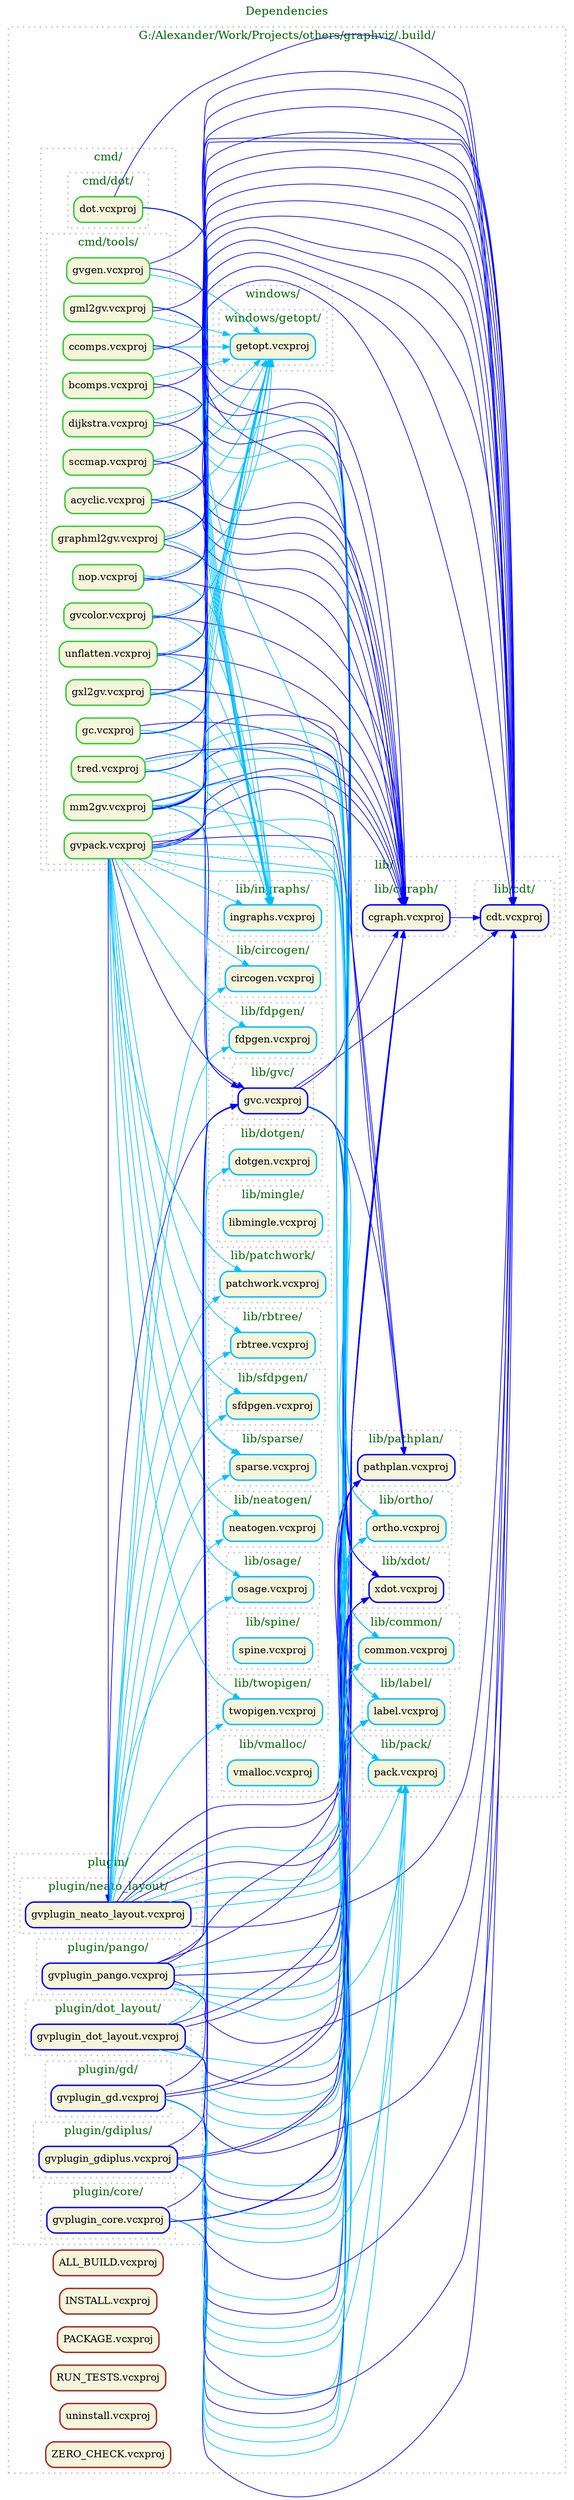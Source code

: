 // Dependencies for projects
digraph Dependencies {
	color=grey fontcolor=darkgreen fontsize=16 labelloc=t rankdir=LR style="dotted, bold"
	node [color=brown fillcolor=beige penwidth=2 shape=box style="filled, rounded"]
	edge [color=brown]
	label=Dependencies
	node3 -> node20 [color=deepskyblue tooltip="unflatten.vcxproj -> getopt.vcxproj"]
	node3 -> node27 [color=deepskyblue tooltip="unflatten.vcxproj -> ingraphs.vcxproj"]
	node3 -> node38 [color=blue tooltip="unflatten.vcxproj -> cdt.vcxproj"]
	node3 -> node51 [color=blue tooltip="unflatten.vcxproj -> cgraph.vcxproj"]
	node6 -> node20 [color=deepskyblue tooltip="gc.vcxproj -> getopt.vcxproj"]
	node6 -> node27 [color=deepskyblue tooltip="gc.vcxproj -> ingraphs.vcxproj"]
	node6 -> node38 [color=blue tooltip="gc.vcxproj -> cdt.vcxproj"]
	node6 -> node51 [color=blue tooltip="gc.vcxproj -> cgraph.vcxproj"]
	node7 -> node20 [color=deepskyblue tooltip="gvcolor.vcxproj -> getopt.vcxproj"]
	node7 -> node27 [color=deepskyblue tooltip="gvcolor.vcxproj -> ingraphs.vcxproj"]
	node7 -> node38 [color=blue tooltip="gvcolor.vcxproj -> cdt.vcxproj"]
	node7 -> node51 [color=blue tooltip="gvcolor.vcxproj -> cgraph.vcxproj"]
	node9 -> node20 [color=deepskyblue tooltip="nop.vcxproj -> getopt.vcxproj"]
	node9 -> node27 [color=deepskyblue tooltip="nop.vcxproj -> ingraphs.vcxproj"]
	node9 -> node38 [color=blue tooltip="nop.vcxproj -> cdt.vcxproj"]
	node9 -> node51 [color=blue tooltip="nop.vcxproj -> cgraph.vcxproj"]
	node10 -> node2 [color=deepskyblue tooltip="gvplugin_dot_layout.vcxproj -> pack.vcxproj"]
	node10 -> node32 [color=deepskyblue tooltip="gvplugin_dot_layout.vcxproj -> label.vcxproj"]
	node10 -> node5 [color=deepskyblue tooltip="gvplugin_dot_layout.vcxproj -> common.vcxproj"]
	node10 -> node22 [color=blue tooltip="gvplugin_dot_layout.vcxproj -> xdot.vcxproj"]
	node10 -> node23 [color=blue tooltip="gvplugin_dot_layout.vcxproj -> gvc.vcxproj"]
	node10 -> node49 [color=deepskyblue tooltip="gvplugin_dot_layout.vcxproj -> dotgen.vcxproj"]
	node10 -> node38 [color=blue tooltip="gvplugin_dot_layout.vcxproj -> cdt.vcxproj"]
	node10 -> node41 [color=deepskyblue tooltip="gvplugin_dot_layout.vcxproj -> ortho.vcxproj"]
	node10 -> node51 [color=blue tooltip="gvplugin_dot_layout.vcxproj -> cgraph.vcxproj"]
	node10 -> node14 [color=blue tooltip="gvplugin_dot_layout.vcxproj -> pathplan.vcxproj"]
	node11 -> node2 [color=deepskyblue tooltip="mm2gv.vcxproj -> pack.vcxproj"]
	node11 -> node19 [color=deepskyblue tooltip="mm2gv.vcxproj -> sparse.vcxproj"]
	node11 -> node20 [color=deepskyblue tooltip="mm2gv.vcxproj -> getopt.vcxproj"]
	node11 -> node32 [color=deepskyblue tooltip="mm2gv.vcxproj -> label.vcxproj"]
	node11 -> node5 [color=deepskyblue tooltip="mm2gv.vcxproj -> common.vcxproj"]
	node11 -> node22 [color=blue tooltip="mm2gv.vcxproj -> xdot.vcxproj"]
	node11 -> node23 [color=blue tooltip="mm2gv.vcxproj -> gvc.vcxproj"]
	node11 -> node38 [color=blue tooltip="mm2gv.vcxproj -> cdt.vcxproj"]
	node11 -> node41 [color=deepskyblue tooltip="mm2gv.vcxproj -> ortho.vcxproj"]
	node11 -> node51 [color=blue tooltip="mm2gv.vcxproj -> cgraph.vcxproj"]
	node11 -> node14 [color=blue tooltip="mm2gv.vcxproj -> pathplan.vcxproj"]
	node13 -> node2 [color=deepskyblue tooltip="gvplugin_pango.vcxproj -> pack.vcxproj"]
	node13 -> node32 [color=deepskyblue tooltip="gvplugin_pango.vcxproj -> label.vcxproj"]
	node13 -> node5 [color=deepskyblue tooltip="gvplugin_pango.vcxproj -> common.vcxproj"]
	node13 -> node22 [color=blue tooltip="gvplugin_pango.vcxproj -> xdot.vcxproj"]
	node13 -> node23 [color=blue tooltip="gvplugin_pango.vcxproj -> gvc.vcxproj"]
	node13 -> node38 [color=blue tooltip="gvplugin_pango.vcxproj -> cdt.vcxproj"]
	node13 -> node41 [color=deepskyblue tooltip="gvplugin_pango.vcxproj -> ortho.vcxproj"]
	node13 -> node51 [color=blue tooltip="gvplugin_pango.vcxproj -> cgraph.vcxproj"]
	node13 -> node14 [color=blue tooltip="gvplugin_pango.vcxproj -> pathplan.vcxproj"]
	node15 -> node20 [color=deepskyblue tooltip="graphml2gv.vcxproj -> getopt.vcxproj"]
	node15 -> node27 [color=deepskyblue tooltip="graphml2gv.vcxproj -> ingraphs.vcxproj"]
	node15 -> node38 [color=blue tooltip="graphml2gv.vcxproj -> cdt.vcxproj"]
	node15 -> node51 [color=blue tooltip="graphml2gv.vcxproj -> cgraph.vcxproj"]
	node16 -> node20 [color=deepskyblue tooltip="acyclic.vcxproj -> getopt.vcxproj"]
	node16 -> node27 [color=deepskyblue tooltip="acyclic.vcxproj -> ingraphs.vcxproj"]
	node16 -> node38 [color=blue tooltip="acyclic.vcxproj -> cdt.vcxproj"]
	node16 -> node51 [color=blue tooltip="acyclic.vcxproj -> cgraph.vcxproj"]
	node17 -> node51 [color=blue tooltip="gvgen.vcxproj -> cgraph.vcxproj"]
	node17 -> node38 [color=blue tooltip="gvgen.vcxproj -> cdt.vcxproj"]
	node17 -> node20 [color=deepskyblue tooltip="gvgen.vcxproj -> getopt.vcxproj"]
	node18 -> node20 [color=deepskyblue tooltip="sccmap.vcxproj -> getopt.vcxproj"]
	node18 -> node27 [color=deepskyblue tooltip="sccmap.vcxproj -> ingraphs.vcxproj"]
	node18 -> node38 [color=blue tooltip="sccmap.vcxproj -> cdt.vcxproj"]
	node18 -> node51 [color=blue tooltip="sccmap.vcxproj -> cgraph.vcxproj"]
	node23 -> node2 [color=deepskyblue tooltip="gvc.vcxproj -> pack.vcxproj"]
	node23 -> node32 [color=deepskyblue tooltip="gvc.vcxproj -> label.vcxproj"]
	node23 -> node5 [color=deepskyblue tooltip="gvc.vcxproj -> common.vcxproj"]
	node23 -> node22 [color=blue tooltip="gvc.vcxproj -> xdot.vcxproj"]
	node23 -> node38 [color=blue tooltip="gvc.vcxproj -> cdt.vcxproj"]
	node23 -> node41 [color=deepskyblue tooltip="gvc.vcxproj -> ortho.vcxproj"]
	node23 -> node51 [color=blue tooltip="gvc.vcxproj -> cgraph.vcxproj"]
	node23 -> node14 [color=blue tooltip="gvc.vcxproj -> pathplan.vcxproj"]
	node24 -> node20 [color=deepskyblue tooltip="dijkstra.vcxproj -> getopt.vcxproj"]
	node24 -> node27 [color=deepskyblue tooltip="dijkstra.vcxproj -> ingraphs.vcxproj"]
	node24 -> node38 [color=blue tooltip="dijkstra.vcxproj -> cdt.vcxproj"]
	node24 -> node51 [color=blue tooltip="dijkstra.vcxproj -> cgraph.vcxproj"]
	node28 -> node20 [color=deepskyblue tooltip="gml2gv.vcxproj -> getopt.vcxproj"]
	node28 -> node27 [color=deepskyblue tooltip="gml2gv.vcxproj -> ingraphs.vcxproj"]
	node28 -> node38 [color=blue tooltip="gml2gv.vcxproj -> cdt.vcxproj"]
	node28 -> node51 [color=blue tooltip="gml2gv.vcxproj -> cgraph.vcxproj"]
	node29 -> node20 [color=deepskyblue tooltip="bcomps.vcxproj -> getopt.vcxproj"]
	node29 -> node27 [color=deepskyblue tooltip="bcomps.vcxproj -> ingraphs.vcxproj"]
	node29 -> node38 [color=blue tooltip="bcomps.vcxproj -> cdt.vcxproj"]
	node29 -> node51 [color=blue tooltip="bcomps.vcxproj -> cgraph.vcxproj"]
	node31 -> node1 [color=deepskyblue tooltip="gvpack.vcxproj -> osage.vcxproj"]
	node31 -> node2 [color=deepskyblue tooltip="gvpack.vcxproj -> pack.vcxproj"]
	node31 -> node5 [color=deepskyblue tooltip="gvpack.vcxproj -> common.vcxproj"]
	node31 -> node14 [color=blue tooltip="gvpack.vcxproj -> pathplan.vcxproj"]
	node31 -> node19 [color=deepskyblue tooltip="gvpack.vcxproj -> sparse.vcxproj"]
	node31 -> node20 [color=deepskyblue tooltip="gvpack.vcxproj -> getopt.vcxproj"]
	node31 -> node21 [color=deepskyblue tooltip="gvpack.vcxproj -> patchwork.vcxproj"]
	node31 -> node22 [color=blue tooltip="gvpack.vcxproj -> xdot.vcxproj"]
	node31 -> node23 [color=blue tooltip="gvpack.vcxproj -> gvc.vcxproj"]
	node31 -> node25 [color=deepskyblue tooltip="gvpack.vcxproj -> rbtree.vcxproj"]
	node31 -> node27 [color=deepskyblue tooltip="gvpack.vcxproj -> ingraphs.vcxproj"]
	node31 -> node30 [color=deepskyblue tooltip="gvpack.vcxproj -> fdpgen.vcxproj"]
	node31 -> node32 [color=deepskyblue tooltip="gvpack.vcxproj -> label.vcxproj"]
	node31 -> node38 [color=blue tooltip="gvpack.vcxproj -> cdt.vcxproj"]
	node31 -> node40 [color=deepskyblue tooltip="gvpack.vcxproj -> twopigen.vcxproj"]
	node31 -> node41 [color=deepskyblue tooltip="gvpack.vcxproj -> ortho.vcxproj"]
	node31 -> node42 [color=deepskyblue tooltip="gvpack.vcxproj -> sfdpgen.vcxproj"]
	node31 -> node43 [color=deepskyblue tooltip="gvpack.vcxproj -> circogen.vcxproj"]
	node31 -> node48 [color=blue tooltip="gvpack.vcxproj -> gvplugin_neato_layout.vcxproj"]
	node31 -> node50 [color=deepskyblue tooltip="gvpack.vcxproj -> neatogen.vcxproj"]
	node31 -> node51 [color=blue tooltip="gvpack.vcxproj -> cgraph.vcxproj"]
	node34 -> node20 [color=deepskyblue tooltip="ccomps.vcxproj -> getopt.vcxproj"]
	node34 -> node27 [color=deepskyblue tooltip="ccomps.vcxproj -> ingraphs.vcxproj"]
	node34 -> node38 [color=blue tooltip="ccomps.vcxproj -> cdt.vcxproj"]
	node34 -> node51 [color=blue tooltip="ccomps.vcxproj -> cgraph.vcxproj"]
	node35 -> node2 [color=deepskyblue tooltip="gvplugin_core.vcxproj -> pack.vcxproj"]
	node35 -> node32 [color=deepskyblue tooltip="gvplugin_core.vcxproj -> label.vcxproj"]
	node35 -> node5 [color=deepskyblue tooltip="gvplugin_core.vcxproj -> common.vcxproj"]
	node35 -> node22 [color=blue tooltip="gvplugin_core.vcxproj -> xdot.vcxproj"]
	node35 -> node23 [color=blue tooltip="gvplugin_core.vcxproj -> gvc.vcxproj"]
	node35 -> node38 [color=blue tooltip="gvplugin_core.vcxproj -> cdt.vcxproj"]
	node35 -> node41 [color=deepskyblue tooltip="gvplugin_core.vcxproj -> ortho.vcxproj"]
	node35 -> node51 [color=blue tooltip="gvplugin_core.vcxproj -> cgraph.vcxproj"]
	node35 -> node14 [color=blue tooltip="gvplugin_core.vcxproj -> pathplan.vcxproj"]
	node36 -> node2 [color=deepskyblue tooltip="dot.vcxproj -> pack.vcxproj"]
	node36 -> node32 [color=deepskyblue tooltip="dot.vcxproj -> label.vcxproj"]
	node36 -> node5 [color=deepskyblue tooltip="dot.vcxproj -> common.vcxproj"]
	node36 -> node22 [color=blue tooltip="dot.vcxproj -> xdot.vcxproj"]
	node36 -> node23 [color=blue tooltip="dot.vcxproj -> gvc.vcxproj"]
	node36 -> node38 [color=blue tooltip="dot.vcxproj -> cdt.vcxproj"]
	node36 -> node41 [color=deepskyblue tooltip="dot.vcxproj -> ortho.vcxproj"]
	node36 -> node51 [color=blue tooltip="dot.vcxproj -> cgraph.vcxproj"]
	node36 -> node14 [color=blue tooltip="dot.vcxproj -> pathplan.vcxproj"]
	node39 -> node20 [color=deepskyblue tooltip="tred.vcxproj -> getopt.vcxproj"]
	node39 -> node5 [color=deepskyblue tooltip="tred.vcxproj -> common.vcxproj"]
	node39 -> node27 [color=deepskyblue tooltip="tred.vcxproj -> ingraphs.vcxproj"]
	node39 -> node38 [color=blue tooltip="tred.vcxproj -> cdt.vcxproj"]
	node39 -> node51 [color=blue tooltip="tred.vcxproj -> cgraph.vcxproj"]
	node44 -> node2 [color=deepskyblue tooltip="gvplugin_gdiplus.vcxproj -> pack.vcxproj"]
	node44 -> node32 [color=deepskyblue tooltip="gvplugin_gdiplus.vcxproj -> label.vcxproj"]
	node44 -> node5 [color=deepskyblue tooltip="gvplugin_gdiplus.vcxproj -> common.vcxproj"]
	node44 -> node22 [color=blue tooltip="gvplugin_gdiplus.vcxproj -> xdot.vcxproj"]
	node44 -> node23 [color=blue tooltip="gvplugin_gdiplus.vcxproj -> gvc.vcxproj"]
	node44 -> node38 [color=blue tooltip="gvplugin_gdiplus.vcxproj -> cdt.vcxproj"]
	node44 -> node41 [color=deepskyblue tooltip="gvplugin_gdiplus.vcxproj -> ortho.vcxproj"]
	node44 -> node51 [color=blue tooltip="gvplugin_gdiplus.vcxproj -> cgraph.vcxproj"]
	node44 -> node14 [color=blue tooltip="gvplugin_gdiplus.vcxproj -> pathplan.vcxproj"]
	node46 -> node20 [color=deepskyblue tooltip="gxl2gv.vcxproj -> getopt.vcxproj"]
	node46 -> node27 [color=deepskyblue tooltip="gxl2gv.vcxproj -> ingraphs.vcxproj"]
	node46 -> node38 [color=blue tooltip="gxl2gv.vcxproj -> cdt.vcxproj"]
	node46 -> node51 [color=blue tooltip="gxl2gv.vcxproj -> cgraph.vcxproj"]
	node48 -> node1 [color=deepskyblue tooltip="gvplugin_neato_layout.vcxproj -> osage.vcxproj"]
	node48 -> node2 [color=deepskyblue tooltip="gvplugin_neato_layout.vcxproj -> pack.vcxproj"]
	node48 -> node19 [color=deepskyblue tooltip="gvplugin_neato_layout.vcxproj -> sparse.vcxproj"]
	node48 -> node30 [color=deepskyblue tooltip="gvplugin_neato_layout.vcxproj -> fdpgen.vcxproj"]
	node48 -> node43 [color=deepskyblue tooltip="gvplugin_neato_layout.vcxproj -> circogen.vcxproj"]
	node48 -> node32 [color=deepskyblue tooltip="gvplugin_neato_layout.vcxproj -> label.vcxproj"]
	node48 -> node5 [color=deepskyblue tooltip="gvplugin_neato_layout.vcxproj -> common.vcxproj"]
	node48 -> node21 [color=deepskyblue tooltip="gvplugin_neato_layout.vcxproj -> patchwork.vcxproj"]
	node48 -> node22 [color=blue tooltip="gvplugin_neato_layout.vcxproj -> xdot.vcxproj"]
	node48 -> node23 [color=blue tooltip="gvplugin_neato_layout.vcxproj -> gvc.vcxproj"]
	node48 -> node50 [color=deepskyblue tooltip="gvplugin_neato_layout.vcxproj -> neatogen.vcxproj"]
	node48 -> node38 [color=blue tooltip="gvplugin_neato_layout.vcxproj -> cdt.vcxproj"]
	node48 -> node25 [color=deepskyblue tooltip="gvplugin_neato_layout.vcxproj -> rbtree.vcxproj"]
	node48 -> node42 [color=deepskyblue tooltip="gvplugin_neato_layout.vcxproj -> sfdpgen.vcxproj"]
	node48 -> node40 [color=deepskyblue tooltip="gvplugin_neato_layout.vcxproj -> twopigen.vcxproj"]
	node48 -> node41 [color=deepskyblue tooltip="gvplugin_neato_layout.vcxproj -> ortho.vcxproj"]
	node48 -> node51 [color=blue tooltip="gvplugin_neato_layout.vcxproj -> cgraph.vcxproj"]
	node48 -> node14 [color=blue tooltip="gvplugin_neato_layout.vcxproj -> pathplan.vcxproj"]
	node51 -> node38 [color=blue tooltip="cgraph.vcxproj -> cdt.vcxproj"]
	node52 -> node2 [color=deepskyblue tooltip="gvplugin_gd.vcxproj -> pack.vcxproj"]
	node52 -> node32 [color=deepskyblue tooltip="gvplugin_gd.vcxproj -> label.vcxproj"]
	node52 -> node5 [color=deepskyblue tooltip="gvplugin_gd.vcxproj -> common.vcxproj"]
	node52 -> node22 [color=blue tooltip="gvplugin_gd.vcxproj -> xdot.vcxproj"]
	node52 -> node23 [color=blue tooltip="gvplugin_gd.vcxproj -> gvc.vcxproj"]
	node52 -> node38 [color=blue tooltip="gvplugin_gd.vcxproj -> cdt.vcxproj"]
	node52 -> node41 [color=deepskyblue tooltip="gvplugin_gd.vcxproj -> ortho.vcxproj"]
	node52 -> node51 [color=blue tooltip="gvplugin_gd.vcxproj -> cgraph.vcxproj"]
	node52 -> node14 [color=blue tooltip="gvplugin_gd.vcxproj -> pathplan.vcxproj"]
	subgraph cluster_G__Alexander_Work_Projects_others_graphviz__build {
		label="G:/Alexander/Work/Projects/others/graphviz/.build/"
		node45 [label="ALL_BUILD.vcxproj" color=brown tooltip="G:\Alexander\Work\Projects\others\graphviz\.build\ALL_BUILD.vcxproj"]
		node8 [label="INSTALL.vcxproj" color=brown tooltip="G:\Alexander\Work\Projects\others\graphviz\.build\INSTALL.vcxproj"]
		node37 [label="PACKAGE.vcxproj" color=brown tooltip="G:\Alexander\Work\Projects\others\graphviz\.build\PACKAGE.vcxproj"]
		node26 [label="RUN_TESTS.vcxproj" color=brown tooltip="G:\Alexander\Work\Projects\others\graphviz\.build\RUN_TESTS.vcxproj"]
		node47 [label="uninstall.vcxproj" color=brown tooltip="G:\Alexander\Work\Projects\others\graphviz\.build\uninstall.vcxproj"]
		node4 [label="ZERO_CHECK.vcxproj" color=brown tooltip="G:\Alexander\Work\Projects\others\graphviz\.build\ZERO_CHECK.vcxproj"]
		subgraph cluster_G__Alexander_Work_Projects_others_graphviz__build_cmd {
			label="cmd/"
			subgraph cluster_G__Alexander_Work_Projects_others_graphviz__build_cmd_dot {
				label="cmd/dot/"
				node36 [label="dot.vcxproj" color=limegreen tooltip="G:\Alexander\Work\Projects\others\graphviz\.build\cmd\dot\dot.vcxproj"]
			}
			subgraph cluster_G__Alexander_Work_Projects_others_graphviz__build_cmd_tools {
				label="cmd/tools/"
				node16 [label="acyclic.vcxproj" color=limegreen tooltip="G:\Alexander\Work\Projects\others\graphviz\.build\cmd\tools\acyclic.vcxproj"]
				node29 [label="bcomps.vcxproj" color=limegreen tooltip="G:\Alexander\Work\Projects\others\graphviz\.build\cmd\tools\bcomps.vcxproj"]
				node34 [label="ccomps.vcxproj" color=limegreen tooltip="G:\Alexander\Work\Projects\others\graphviz\.build\cmd\tools\ccomps.vcxproj"]
				node24 [label="dijkstra.vcxproj" color=limegreen tooltip="G:\Alexander\Work\Projects\others\graphviz\.build\cmd\tools\dijkstra.vcxproj"]
				node6 [label="gc.vcxproj" color=limegreen tooltip="G:\Alexander\Work\Projects\others\graphviz\.build\cmd\tools\gc.vcxproj"]
				node28 [label="gml2gv.vcxproj" color=limegreen tooltip="G:\Alexander\Work\Projects\others\graphviz\.build\cmd\tools\gml2gv.vcxproj"]
				node15 [label="graphml2gv.vcxproj" color=limegreen tooltip="G:\Alexander\Work\Projects\others\graphviz\.build\cmd\tools\graphml2gv.vcxproj"]
				node7 [label="gvcolor.vcxproj" color=limegreen tooltip="G:\Alexander\Work\Projects\others\graphviz\.build\cmd\tools\gvcolor.vcxproj"]
				node17 [label="gvgen.vcxproj" color=limegreen tooltip="G:\Alexander\Work\Projects\others\graphviz\.build\cmd\tools\gvgen.vcxproj"]
				node31 [label="gvpack.vcxproj" color=limegreen tooltip="G:\Alexander\Work\Projects\others\graphviz\.build\cmd\tools\gvpack.vcxproj"]
				node46 [label="gxl2gv.vcxproj" color=limegreen tooltip="G:\Alexander\Work\Projects\others\graphviz\.build\cmd\tools\gxl2gv.vcxproj"]
				node11 [label="mm2gv.vcxproj" color=limegreen tooltip="G:\Alexander\Work\Projects\others\graphviz\.build\cmd\tools\mm2gv.vcxproj"]
				node9 [label="nop.vcxproj" color=limegreen tooltip="G:\Alexander\Work\Projects\others\graphviz\.build\cmd\tools\nop.vcxproj"]
				node18 [label="sccmap.vcxproj" color=limegreen tooltip="G:\Alexander\Work\Projects\others\graphviz\.build\cmd\tools\sccmap.vcxproj"]
				node39 [label="tred.vcxproj" color=limegreen tooltip="G:\Alexander\Work\Projects\others\graphviz\.build\cmd\tools\tred.vcxproj"]
				node3 [label="unflatten.vcxproj" color=limegreen tooltip="G:\Alexander\Work\Projects\others\graphviz\.build\cmd\tools\unflatten.vcxproj"]
			}
		}
		subgraph cluster_G__Alexander_Work_Projects_others_graphviz__build_lib {
			label="lib/"
			subgraph cluster_G__Alexander_Work_Projects_others_graphviz__build_lib_cdt {
				label="lib/cdt/"
				node38 [label="cdt.vcxproj" color=blue tooltip="G:\Alexander\Work\Projects\others\graphviz\.build\lib\cdt\cdt.vcxproj"]
			}
			subgraph cluster_G__Alexander_Work_Projects_others_graphviz__build_lib_cgraph {
				label="lib/cgraph/"
				node51 [label="cgraph.vcxproj" color=blue tooltip="G:\Alexander\Work\Projects\others\graphviz\.build\lib\cgraph\cgraph.vcxproj"]
			}
			subgraph cluster_G__Alexander_Work_Projects_others_graphviz__build_lib_circogen {
				label="lib/circogen/"
				node43 [label="circogen.vcxproj" color=deepskyblue tooltip="G:\Alexander\Work\Projects\others\graphviz\.build\lib\circogen\circogen.vcxproj"]
			}
			subgraph cluster_G__Alexander_Work_Projects_others_graphviz__build_lib_common {
				label="lib/common/"
				node5 [label="common.vcxproj" color=deepskyblue tooltip="G:\Alexander\Work\Projects\others\graphviz\.build\lib\common\common.vcxproj"]
			}
			subgraph cluster_G__Alexander_Work_Projects_others_graphviz__build_lib_dotgen {
				label="lib/dotgen/"
				node49 [label="dotgen.vcxproj" color=deepskyblue tooltip="G:\Alexander\Work\Projects\others\graphviz\.build\lib\dotgen\dotgen.vcxproj"]
			}
			subgraph cluster_G__Alexander_Work_Projects_others_graphviz__build_lib_fdpgen {
				label="lib/fdpgen/"
				node30 [label="fdpgen.vcxproj" color=deepskyblue tooltip="G:\Alexander\Work\Projects\others\graphviz\.build\lib\fdpgen\fdpgen.vcxproj"]
			}
			subgraph cluster_G__Alexander_Work_Projects_others_graphviz__build_lib_gvc {
				label="lib/gvc/"
				node23 [label="gvc.vcxproj" color=blue tooltip="G:\Alexander\Work\Projects\others\graphviz\.build\lib\gvc\gvc.vcxproj"]
			}
			subgraph cluster_G__Alexander_Work_Projects_others_graphviz__build_lib_ingraphs {
				label="lib/ingraphs/"
				node27 [label="ingraphs.vcxproj" color=deepskyblue tooltip="G:\Alexander\Work\Projects\others\graphviz\.build\lib\ingraphs\ingraphs.vcxproj"]
			}
			subgraph cluster_G__Alexander_Work_Projects_others_graphviz__build_lib_label {
				label="lib/label/"
				node32 [label="label.vcxproj" color=deepskyblue tooltip="G:\Alexander\Work\Projects\others\graphviz\.build\lib\label\label.vcxproj"]
			}
			subgraph cluster_G__Alexander_Work_Projects_others_graphviz__build_lib_mingle {
				label="lib/mingle/"
				node33 [label="libmingle.vcxproj" color=deepskyblue tooltip="G:\Alexander\Work\Projects\others\graphviz\.build\lib\mingle\libmingle.vcxproj"]
			}
			subgraph cluster_G__Alexander_Work_Projects_others_graphviz__build_lib_neatogen {
				label="lib/neatogen/"
				node50 [label="neatogen.vcxproj" color=deepskyblue tooltip="G:\Alexander\Work\Projects\others\graphviz\.build\lib\neatogen\neatogen.vcxproj"]
			}
			subgraph cluster_G__Alexander_Work_Projects_others_graphviz__build_lib_ortho {
				label="lib/ortho/"
				node41 [label="ortho.vcxproj" color=deepskyblue tooltip="G:\Alexander\Work\Projects\others\graphviz\.build\lib\ortho\ortho.vcxproj"]
			}
			subgraph cluster_G__Alexander_Work_Projects_others_graphviz__build_lib_osage {
				label="lib/osage/"
				node1 [label="osage.vcxproj" color=deepskyblue tooltip="G:\Alexander\Work\Projects\others\graphviz\.build\lib\osage\osage.vcxproj"]
			}
			subgraph cluster_G__Alexander_Work_Projects_others_graphviz__build_lib_pack {
				label="lib/pack/"
				node2 [label="pack.vcxproj" color=deepskyblue tooltip="G:\Alexander\Work\Projects\others\graphviz\.build\lib\pack\pack.vcxproj"]
			}
			subgraph cluster_G__Alexander_Work_Projects_others_graphviz__build_lib_patchwork {
				label="lib/patchwork/"
				node21 [label="patchwork.vcxproj" color=deepskyblue tooltip="G:\Alexander\Work\Projects\others\graphviz\.build\lib\patchwork\patchwork.vcxproj"]
			}
			subgraph cluster_G__Alexander_Work_Projects_others_graphviz__build_lib_pathplan {
				label="lib/pathplan/"
				node14 [label="pathplan.vcxproj" color=blue tooltip="G:\Alexander\Work\Projects\others\graphviz\.build\lib\pathplan\pathplan.vcxproj"]
			}
			subgraph cluster_G__Alexander_Work_Projects_others_graphviz__build_lib_rbtree {
				label="lib/rbtree/"
				node25 [label="rbtree.vcxproj" color=deepskyblue tooltip="G:\Alexander\Work\Projects\others\graphviz\.build\lib\rbtree\rbtree.vcxproj"]
			}
			subgraph cluster_G__Alexander_Work_Projects_others_graphviz__build_lib_sfdpgen {
				label="lib/sfdpgen/"
				node42 [label="sfdpgen.vcxproj" color=deepskyblue tooltip="G:\Alexander\Work\Projects\others\graphviz\.build\lib\sfdpgen\sfdpgen.vcxproj"]
			}
			subgraph cluster_G__Alexander_Work_Projects_others_graphviz__build_lib_sparse {
				label="lib/sparse/"
				node19 [label="sparse.vcxproj" color=deepskyblue tooltip="G:\Alexander\Work\Projects\others\graphviz\.build\lib\sparse\sparse.vcxproj"]
			}
			subgraph cluster_G__Alexander_Work_Projects_others_graphviz__build_lib_spine {
				label="lib/spine/"
				node12 [label="spine.vcxproj" color=deepskyblue tooltip="G:\Alexander\Work\Projects\others\graphviz\.build\lib\spine\spine.vcxproj"]
			}
			subgraph cluster_G__Alexander_Work_Projects_others_graphviz__build_lib_twopigen {
				label="lib/twopigen/"
				node40 [label="twopigen.vcxproj" color=deepskyblue tooltip="G:\Alexander\Work\Projects\others\graphviz\.build\lib\twopigen\twopigen.vcxproj"]
			}
			subgraph cluster_G__Alexander_Work_Projects_others_graphviz__build_lib_vmalloc {
				label="lib/vmalloc/"
				node0 [label="vmalloc.vcxproj" color=deepskyblue tooltip="G:\Alexander\Work\Projects\others\graphviz\.build\lib\vmalloc\vmalloc.vcxproj"]
			}
			subgraph cluster_G__Alexander_Work_Projects_others_graphviz__build_lib_xdot {
				label="lib/xdot/"
				node22 [label="xdot.vcxproj" color=blue tooltip="G:\Alexander\Work\Projects\others\graphviz\.build\lib\xdot\xdot.vcxproj"]
			}
		}
		subgraph cluster_G__Alexander_Work_Projects_others_graphviz__build_plugin {
			label="plugin/"
			subgraph cluster_G__Alexander_Work_Projects_others_graphviz__build_plugin_core {
				label="plugin/core/"
				node35 [label="gvplugin_core.vcxproj" color=blue tooltip="G:\Alexander\Work\Projects\others\graphviz\.build\plugin\core\gvplugin_core.vcxproj"]
			}
			subgraph cluster_G__Alexander_Work_Projects_others_graphviz__build_plugin_dot_layout {
				label="plugin/dot_layout/"
				node10 [label="gvplugin_dot_layout.vcxproj" color=blue tooltip="G:\Alexander\Work\Projects\others\graphviz\.build\plugin\dot_layout\gvplugin_dot_layout.vcxproj"]
			}
			subgraph cluster_G__Alexander_Work_Projects_others_graphviz__build_plugin_gd {
				label="plugin/gd/"
				node52 [label="gvplugin_gd.vcxproj" color=blue tooltip="G:\Alexander\Work\Projects\others\graphviz\.build\plugin\gd\gvplugin_gd.vcxproj"]
			}
			subgraph cluster_G__Alexander_Work_Projects_others_graphviz__build_plugin_gdiplus {
				label="plugin/gdiplus/"
				node44 [label="gvplugin_gdiplus.vcxproj" color=blue tooltip="G:\Alexander\Work\Projects\others\graphviz\.build\plugin\gdiplus\gvplugin_gdiplus.vcxproj"]
			}
			subgraph cluster_G__Alexander_Work_Projects_others_graphviz__build_plugin_neato_layout {
				label="plugin/neato_layout/"
				node48 [label="gvplugin_neato_layout.vcxproj" color=blue tooltip="G:\Alexander\Work\Projects\others\graphviz\.build\plugin\neato_layout\gvplugin_neato_layout.vcxproj"]
			}
			subgraph cluster_G__Alexander_Work_Projects_others_graphviz__build_plugin_pango {
				label="plugin/pango/"
				node13 [label="gvplugin_pango.vcxproj" color=blue tooltip="G:\Alexander\Work\Projects\others\graphviz\.build\plugin\pango\gvplugin_pango.vcxproj"]
			}
		}
		subgraph cluster_G__Alexander_Work_Projects_others_graphviz__build_windows {
			label="windows/"
			subgraph cluster_G__Alexander_Work_Projects_others_graphviz__build_windows_getopt {
				label="windows/getopt/"
				node20 [label="getopt.vcxproj" color=deepskyblue tooltip="G:\Alexander\Work\Projects\others\graphviz\.build\windows\getopt\getopt.vcxproj"]
			}
		}
	}
}
